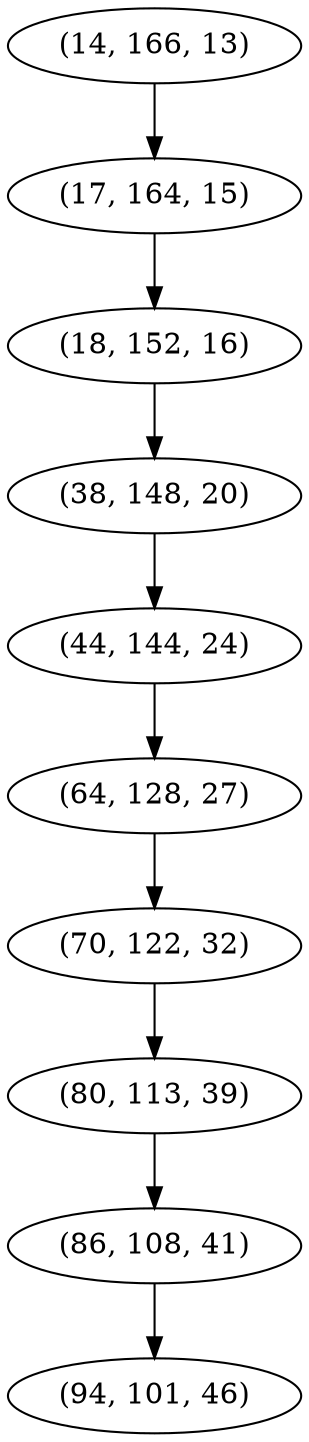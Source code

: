 digraph tree {
    "(14, 166, 13)";
    "(17, 164, 15)";
    "(18, 152, 16)";
    "(38, 148, 20)";
    "(44, 144, 24)";
    "(64, 128, 27)";
    "(70, 122, 32)";
    "(80, 113, 39)";
    "(86, 108, 41)";
    "(94, 101, 46)";
    "(14, 166, 13)" -> "(17, 164, 15)";
    "(17, 164, 15)" -> "(18, 152, 16)";
    "(18, 152, 16)" -> "(38, 148, 20)";
    "(38, 148, 20)" -> "(44, 144, 24)";
    "(44, 144, 24)" -> "(64, 128, 27)";
    "(64, 128, 27)" -> "(70, 122, 32)";
    "(70, 122, 32)" -> "(80, 113, 39)";
    "(80, 113, 39)" -> "(86, 108, 41)";
    "(86, 108, 41)" -> "(94, 101, 46)";
}
